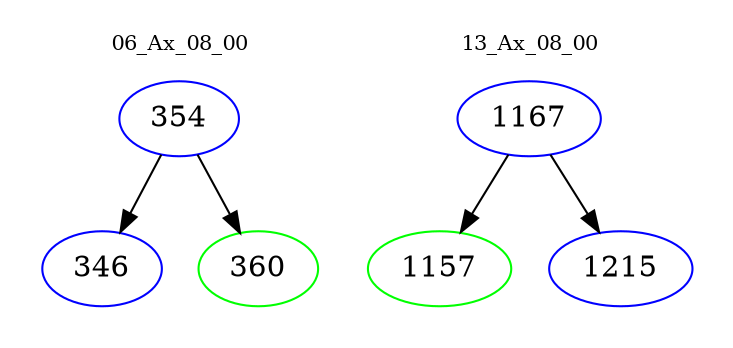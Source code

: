 digraph{
subgraph cluster_0 {
color = white
label = "06_Ax_08_00";
fontsize=10;
T0_354 [label="354", color="blue"]
T0_354 -> T0_346 [color="black"]
T0_346 [label="346", color="blue"]
T0_354 -> T0_360 [color="black"]
T0_360 [label="360", color="green"]
}
subgraph cluster_1 {
color = white
label = "13_Ax_08_00";
fontsize=10;
T1_1167 [label="1167", color="blue"]
T1_1167 -> T1_1157 [color="black"]
T1_1157 [label="1157", color="green"]
T1_1167 -> T1_1215 [color="black"]
T1_1215 [label="1215", color="blue"]
}
}
